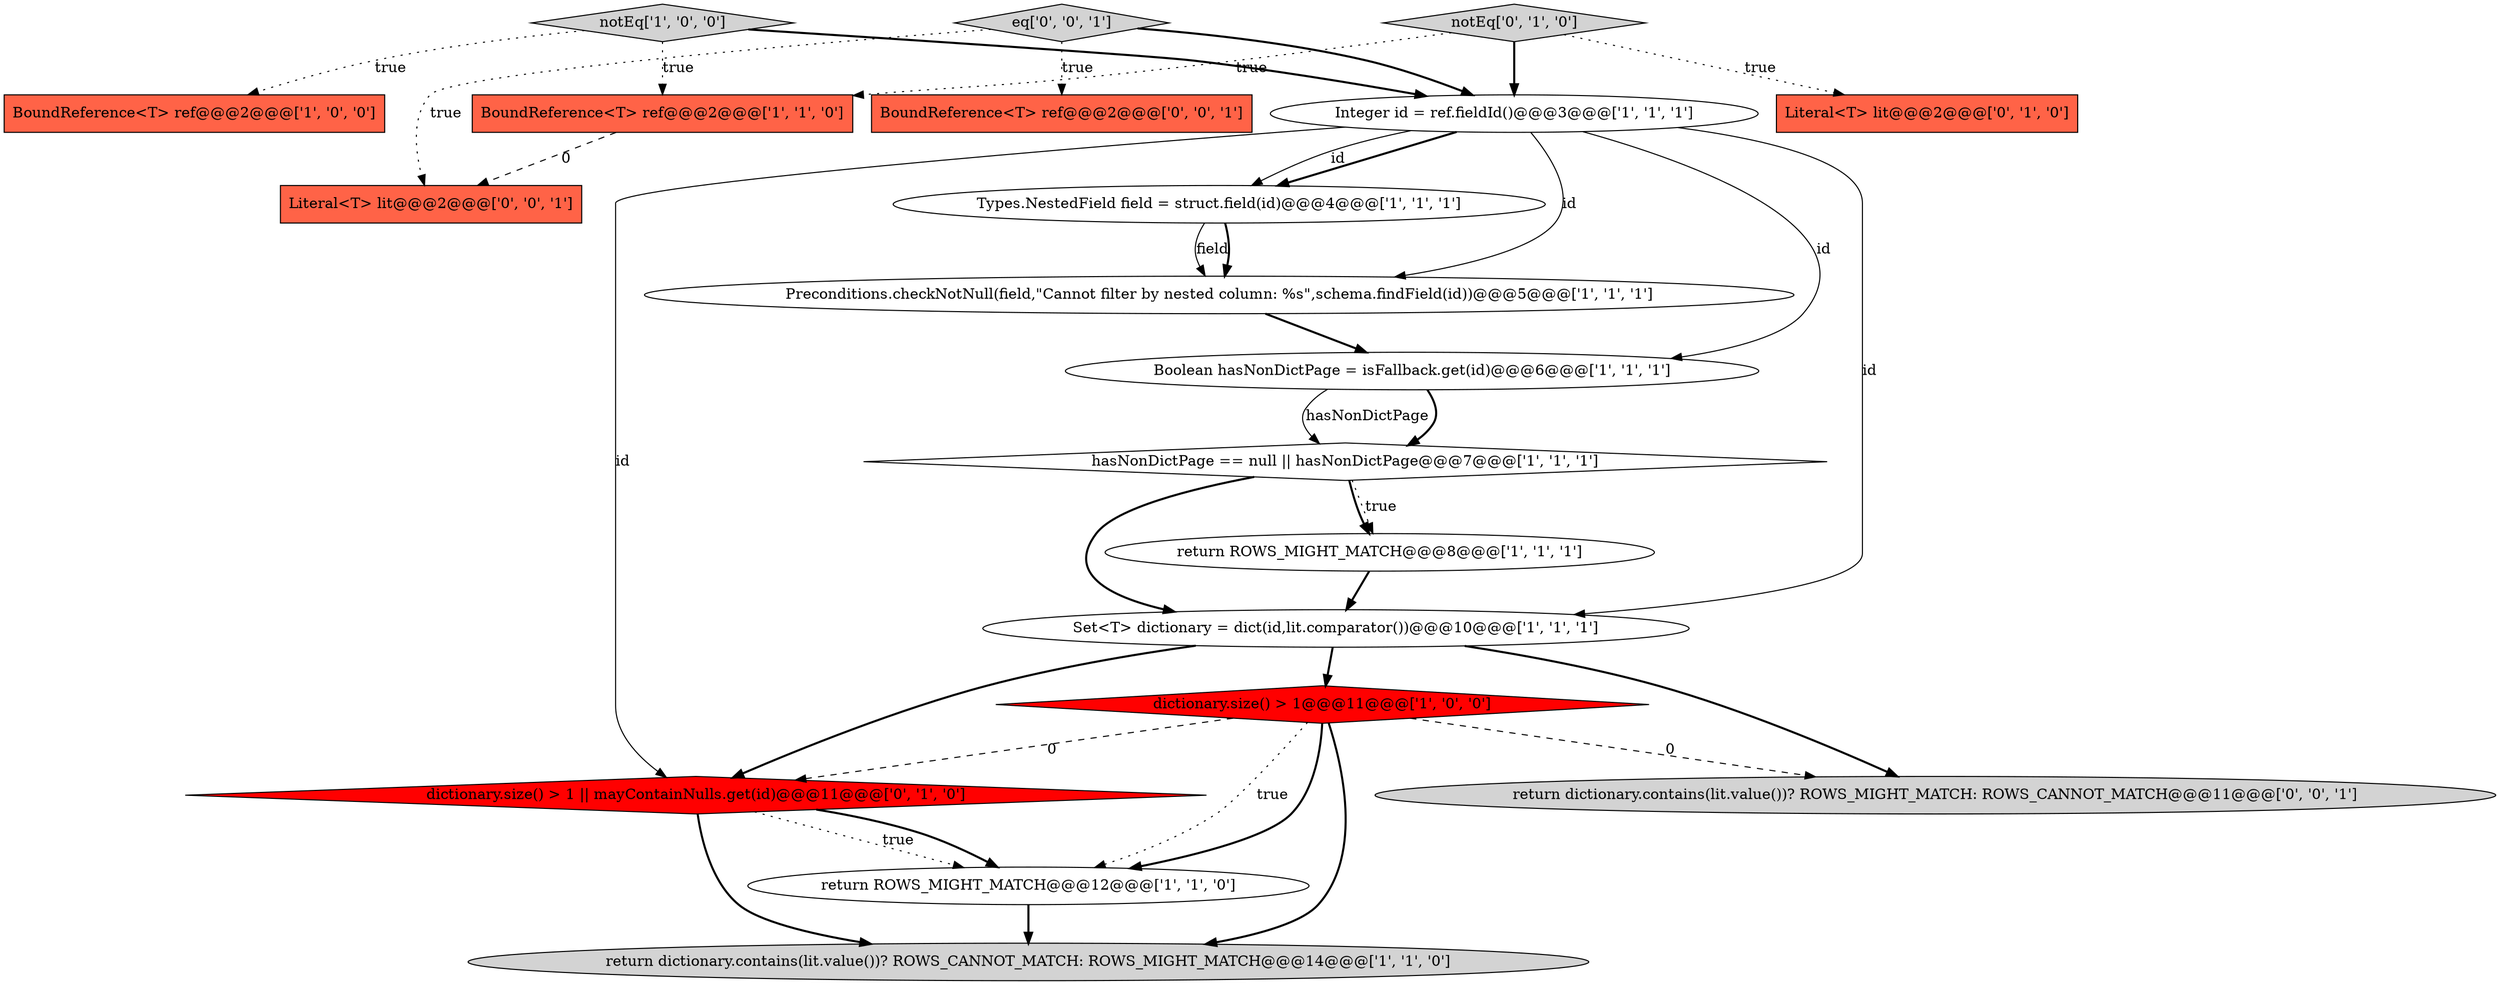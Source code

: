 digraph {
1 [style = filled, label = "return dictionary.contains(lit.value())? ROWS_CANNOT_MATCH: ROWS_MIGHT_MATCH@@@14@@@['1', '1', '0']", fillcolor = lightgray, shape = ellipse image = "AAA0AAABBB1BBB"];
4 [style = filled, label = "notEq['1', '0', '0']", fillcolor = lightgray, shape = diamond image = "AAA0AAABBB1BBB"];
10 [style = filled, label = "Preconditions.checkNotNull(field,\"Cannot filter by nested column: %s\",schema.findField(id))@@@5@@@['1', '1', '1']", fillcolor = white, shape = ellipse image = "AAA0AAABBB1BBB"];
5 [style = filled, label = "BoundReference<T> ref@@@2@@@['1', '0', '0']", fillcolor = tomato, shape = box image = "AAA0AAABBB1BBB"];
11 [style = filled, label = "BoundReference<T> ref@@@2@@@['1', '1', '0']", fillcolor = tomato, shape = box image = "AAA0AAABBB1BBB"];
19 [style = filled, label = "return dictionary.contains(lit.value())? ROWS_MIGHT_MATCH: ROWS_CANNOT_MATCH@@@11@@@['0', '0', '1']", fillcolor = lightgray, shape = ellipse image = "AAA0AAABBB3BBB"];
17 [style = filled, label = "eq['0', '0', '1']", fillcolor = lightgray, shape = diamond image = "AAA0AAABBB3BBB"];
6 [style = filled, label = "hasNonDictPage == null || hasNonDictPage@@@7@@@['1', '1', '1']", fillcolor = white, shape = diamond image = "AAA0AAABBB1BBB"];
3 [style = filled, label = "dictionary.size() > 1@@@11@@@['1', '0', '0']", fillcolor = red, shape = diamond image = "AAA1AAABBB1BBB"];
9 [style = filled, label = "return ROWS_MIGHT_MATCH@@@12@@@['1', '1', '0']", fillcolor = white, shape = ellipse image = "AAA0AAABBB1BBB"];
18 [style = filled, label = "Literal<T> lit@@@2@@@['0', '0', '1']", fillcolor = tomato, shape = box image = "AAA0AAABBB3BBB"];
13 [style = filled, label = "Literal<T> lit@@@2@@@['0', '1', '0']", fillcolor = tomato, shape = box image = "AAA0AAABBB2BBB"];
12 [style = filled, label = "Types.NestedField field = struct.field(id)@@@4@@@['1', '1', '1']", fillcolor = white, shape = ellipse image = "AAA0AAABBB1BBB"];
16 [style = filled, label = "BoundReference<T> ref@@@2@@@['0', '0', '1']", fillcolor = tomato, shape = box image = "AAA0AAABBB3BBB"];
15 [style = filled, label = "dictionary.size() > 1 || mayContainNulls.get(id)@@@11@@@['0', '1', '0']", fillcolor = red, shape = diamond image = "AAA1AAABBB2BBB"];
14 [style = filled, label = "notEq['0', '1', '0']", fillcolor = lightgray, shape = diamond image = "AAA0AAABBB2BBB"];
8 [style = filled, label = "return ROWS_MIGHT_MATCH@@@8@@@['1', '1', '1']", fillcolor = white, shape = ellipse image = "AAA0AAABBB1BBB"];
2 [style = filled, label = "Boolean hasNonDictPage = isFallback.get(id)@@@6@@@['1', '1', '1']", fillcolor = white, shape = ellipse image = "AAA0AAABBB1BBB"];
7 [style = filled, label = "Set<T> dictionary = dict(id,lit.comparator())@@@10@@@['1', '1', '1']", fillcolor = white, shape = ellipse image = "AAA0AAABBB1BBB"];
0 [style = filled, label = "Integer id = ref.fieldId()@@@3@@@['1', '1', '1']", fillcolor = white, shape = ellipse image = "AAA0AAABBB1BBB"];
4->5 [style = dotted, label="true"];
0->2 [style = solid, label="id"];
3->1 [style = bold, label=""];
17->18 [style = dotted, label="true"];
2->6 [style = bold, label=""];
12->10 [style = solid, label="field"];
0->12 [style = bold, label=""];
4->11 [style = dotted, label="true"];
0->15 [style = solid, label="id"];
3->9 [style = dotted, label="true"];
0->10 [style = solid, label="id"];
7->3 [style = bold, label=""];
14->13 [style = dotted, label="true"];
8->7 [style = bold, label=""];
4->0 [style = bold, label=""];
15->9 [style = dotted, label="true"];
3->19 [style = dashed, label="0"];
17->16 [style = dotted, label="true"];
3->9 [style = bold, label=""];
0->12 [style = solid, label="id"];
12->10 [style = bold, label=""];
17->0 [style = bold, label=""];
14->0 [style = bold, label=""];
15->9 [style = bold, label=""];
6->8 [style = dotted, label="true"];
11->18 [style = dashed, label="0"];
0->7 [style = solid, label="id"];
6->8 [style = bold, label=""];
3->15 [style = dashed, label="0"];
7->15 [style = bold, label=""];
14->11 [style = dotted, label="true"];
10->2 [style = bold, label=""];
2->6 [style = solid, label="hasNonDictPage"];
6->7 [style = bold, label=""];
9->1 [style = bold, label=""];
7->19 [style = bold, label=""];
15->1 [style = bold, label=""];
}
